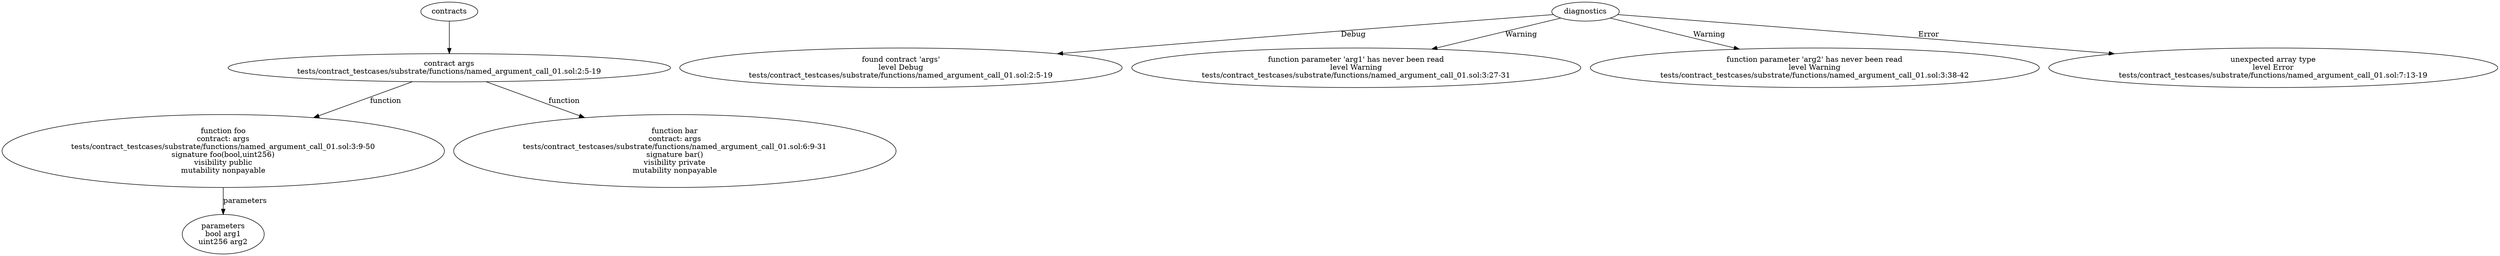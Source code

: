 strict digraph "tests/contract_testcases/substrate/functions/named_argument_call_01.sol" {
	contract [label="contract args\ntests/contract_testcases/substrate/functions/named_argument_call_01.sol:2:5-19"]
	foo [label="function foo\ncontract: args\ntests/contract_testcases/substrate/functions/named_argument_call_01.sol:3:9-50\nsignature foo(bool,uint256)\nvisibility public\nmutability nonpayable"]
	parameters [label="parameters\nbool arg1\nuint256 arg2"]
	bar [label="function bar\ncontract: args\ntests/contract_testcases/substrate/functions/named_argument_call_01.sol:6:9-31\nsignature bar()\nvisibility private\nmutability nonpayable"]
	diagnostic [label="found contract 'args'\nlevel Debug\ntests/contract_testcases/substrate/functions/named_argument_call_01.sol:2:5-19"]
	diagnostic_7 [label="function parameter 'arg1' has never been read\nlevel Warning\ntests/contract_testcases/substrate/functions/named_argument_call_01.sol:3:27-31"]
	diagnostic_8 [label="function parameter 'arg2' has never been read\nlevel Warning\ntests/contract_testcases/substrate/functions/named_argument_call_01.sol:3:38-42"]
	diagnostic_9 [label="unexpected array type\nlevel Error\ntests/contract_testcases/substrate/functions/named_argument_call_01.sol:7:13-19"]
	contracts -> contract
	contract -> foo [label="function"]
	foo -> parameters [label="parameters"]
	contract -> bar [label="function"]
	diagnostics -> diagnostic [label="Debug"]
	diagnostics -> diagnostic_7 [label="Warning"]
	diagnostics -> diagnostic_8 [label="Warning"]
	diagnostics -> diagnostic_9 [label="Error"]
}
